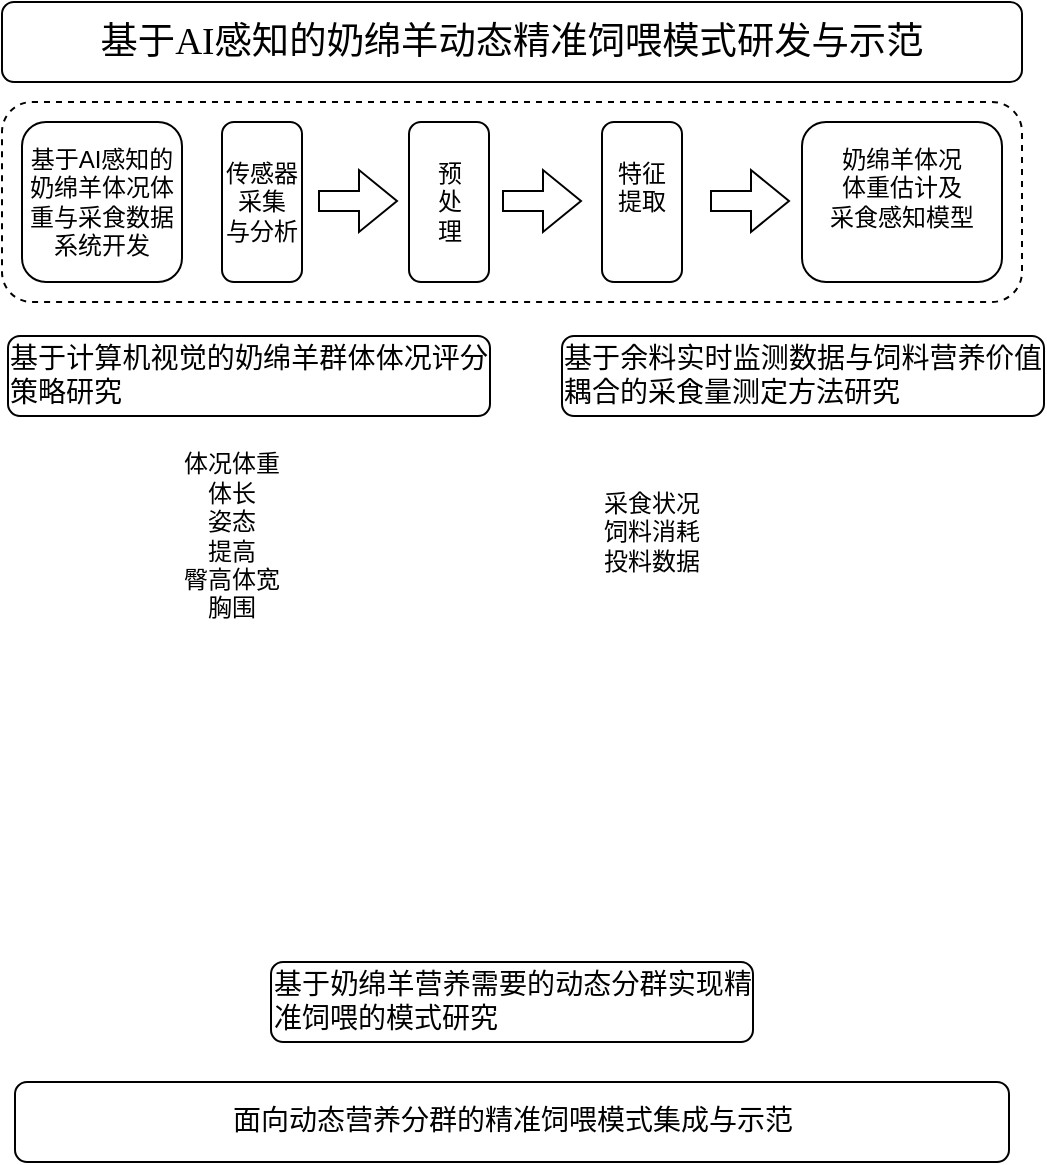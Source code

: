<mxfile version="28.2.0">
  <diagram name="第 1 页" id="F09gpnXzHeWmiZ6hPY9C">
    <mxGraphModel dx="976" dy="629" grid="1" gridSize="10" guides="1" tooltips="1" connect="1" arrows="1" fold="1" page="1" pageScale="1" pageWidth="827" pageHeight="1169" math="0" shadow="0">
      <root>
        <mxCell id="0" />
        <mxCell id="1" parent="0" />
        <mxCell id="joFo4KZcXho3cn5Qakog-1" value="&lt;p style=&quot;margin: 0pt 0pt 0.0pt; text-align: justify; font-family: Calibri; font-size: 10.5pt;&quot; class=&quot;MsoNormal&quot;&gt;&lt;span style=&quot;font-family: 楷体; font-size: 14pt;&quot;&gt;&lt;font face=&quot;楷体&quot;&gt;基于&lt;/font&gt;&lt;font face=&quot;楷体&quot;&gt;AI感知的奶绵羊动态精准饲喂模式研发与示范&lt;/font&gt;&lt;/span&gt;&lt;/p&gt;" style="rounded=1;whiteSpace=wrap;html=1;" vertex="1" parent="1">
          <mxGeometry x="170" y="20" width="510" height="40" as="geometry" />
        </mxCell>
        <mxCell id="joFo4KZcXho3cn5Qakog-2" value="&lt;p style=&quot;margin: 0pt 0pt 0.0pt; text-align: justify; font-family: &amp;quot;Times New Roman&amp;quot;;&quot; class=&quot;MsoNormal&quot;&gt;&lt;span style=&quot;font-family: 宋体;&quot;&gt;&lt;font style=&quot;font-size: 14px;&quot;&gt;基于计算机视觉的奶绵羊群体&lt;/font&gt;&lt;/span&gt;&lt;span style=&quot;font-size: 14px; font-family: 宋体; background-color: transparent; color: light-dark(rgb(0, 0, 0), rgb(255, 255, 255));&quot;&gt;体况评分策略研究&lt;/span&gt;&lt;/p&gt;" style="rounded=1;whiteSpace=wrap;html=1;" vertex="1" parent="1">
          <mxGeometry x="173" y="187" width="241" height="40" as="geometry" />
        </mxCell>
        <mxCell id="joFo4KZcXho3cn5Qakog-3" value="&lt;p style=&quot;margin: 0pt 0pt 0.0pt; text-align: justify; font-family: &amp;quot;Times New Roman&amp;quot;;&quot; class=&quot;MsoNormal&quot;&gt;&lt;span style=&quot;font-family: 宋体;&quot;&gt;&lt;font style=&quot;font-size: 14px;&quot;&gt;基于余料实时监测数据与饲料营养价值耦合的采食量测定方法研究&lt;/font&gt;&lt;/span&gt;&lt;/p&gt;" style="rounded=1;whiteSpace=wrap;html=1;" vertex="1" parent="1">
          <mxGeometry x="450" y="187" width="241" height="40" as="geometry" />
        </mxCell>
        <mxCell id="joFo4KZcXho3cn5Qakog-4" value="&lt;p style=&quot;margin: 0pt 0pt 0.0pt; text-align: justify; font-family: &amp;quot;Times New Roman&amp;quot;;&quot; class=&quot;MsoNormal&quot;&gt;&lt;span style=&quot;font-family: 宋体;&quot;&gt;&lt;font style=&quot;font-size: 14px;&quot;&gt;基于奶绵羊营养需要的动态分群实现精准饲喂的模式研究&lt;/font&gt;&lt;/span&gt;&lt;/p&gt;" style="rounded=1;whiteSpace=wrap;html=1;" vertex="1" parent="1">
          <mxGeometry x="304.5" y="500" width="241" height="40" as="geometry" />
        </mxCell>
        <mxCell id="joFo4KZcXho3cn5Qakog-5" value="&lt;p style=&quot;margin: 0pt 0pt 0.0pt; text-align: justify; font-family: &amp;quot;Times New Roman&amp;quot;;&quot; class=&quot;MsoNormal&quot;&gt;&lt;span style=&quot;font-family: 宋体;&quot;&gt;&lt;font style=&quot;font-size: 14px;&quot;&gt;面向动态营养分群的精准饲喂模式集成与示范&lt;/font&gt;&lt;/span&gt;&lt;/p&gt;" style="rounded=1;whiteSpace=wrap;html=1;" vertex="1" parent="1">
          <mxGeometry x="176.5" y="560" width="497" height="40" as="geometry" />
        </mxCell>
        <mxCell id="joFo4KZcXho3cn5Qakog-6" value="采食状况&lt;div&gt;饲料消耗&lt;/div&gt;&lt;div&gt;投料数据&lt;br&gt;&lt;div&gt;&lt;br&gt;&lt;/div&gt;&lt;/div&gt;" style="rounded=0;whiteSpace=wrap;html=1;strokeColor=none;" vertex="1" parent="1">
          <mxGeometry x="450" y="247" width="90" height="90" as="geometry" />
        </mxCell>
        <mxCell id="joFo4KZcXho3cn5Qakog-8" value="&lt;div&gt;&lt;div&gt;体况体重&lt;/div&gt;&lt;/div&gt;&lt;div&gt;体长&lt;/div&gt;&lt;div&gt;姿态&lt;/div&gt;&lt;div&gt;提高&lt;/div&gt;&lt;div&gt;臀高体宽&lt;/div&gt;&lt;div&gt;胸围&lt;/div&gt;" style="rounded=0;whiteSpace=wrap;html=1;strokeColor=none;" vertex="1" parent="1">
          <mxGeometry x="240" y="237" width="90" height="100" as="geometry" />
        </mxCell>
        <mxCell id="joFo4KZcXho3cn5Qakog-9" value="" style="rounded=1;whiteSpace=wrap;html=1;dashed=1;" vertex="1" parent="1">
          <mxGeometry x="170" y="70" width="510" height="100" as="geometry" />
        </mxCell>
        <mxCell id="joFo4KZcXho3cn5Qakog-10" value="基于AI感知的奶绵羊体况体重与采食数据系统开发" style="rounded=1;whiteSpace=wrap;html=1;" vertex="1" parent="1">
          <mxGeometry x="180" y="80" width="80" height="80" as="geometry" />
        </mxCell>
        <mxCell id="joFo4KZcXho3cn5Qakog-11" value="传感器&lt;br&gt;&lt;div&gt;采集&lt;/div&gt;&lt;div&gt;与分析&lt;/div&gt;" style="rounded=1;whiteSpace=wrap;html=1;" vertex="1" parent="1">
          <mxGeometry x="280" y="80" width="40" height="80" as="geometry" />
        </mxCell>
        <mxCell id="joFo4KZcXho3cn5Qakog-12" value="预&lt;div&gt;处&lt;/div&gt;&lt;div&gt;理&lt;/div&gt;" style="rounded=1;whiteSpace=wrap;html=1;" vertex="1" parent="1">
          <mxGeometry x="373.5" y="80" width="40" height="80" as="geometry" />
        </mxCell>
        <mxCell id="joFo4KZcXho3cn5Qakog-13" value="特征&lt;div&gt;提取&lt;br&gt;&lt;div&gt;&lt;br&gt;&lt;/div&gt;&lt;/div&gt;" style="rounded=1;whiteSpace=wrap;html=1;flipH=0;flipV=0;horizontal=1;fontStyle=0;verticalAlign=middle;" vertex="1" parent="1">
          <mxGeometry x="470" y="80" width="40" height="80" as="geometry" />
        </mxCell>
        <mxCell id="joFo4KZcXho3cn5Qakog-14" value="&lt;span style=&quot;background-color: transparent; color: light-dark(rgb(0, 0, 0), rgb(255, 255, 255));&quot;&gt;奶绵羊&lt;/span&gt;&lt;span style=&quot;background-color: transparent; color: light-dark(rgb(0, 0, 0), rgb(255, 255, 255));&quot;&gt;体况&lt;/span&gt;&lt;div&gt;&lt;span style=&quot;background-color: transparent; color: light-dark(rgb(0, 0, 0), rgb(255, 255, 255));&quot;&gt;体重估计及&lt;/span&gt;&lt;/div&gt;&lt;div&gt;&lt;span style=&quot;background-color: transparent; color: light-dark(rgb(0, 0, 0), rgb(255, 255, 255));&quot;&gt;采食感知模型&lt;/span&gt;&lt;/div&gt;&lt;div&gt;&lt;div&gt;&lt;br&gt;&lt;/div&gt;&lt;/div&gt;" style="rounded=1;whiteSpace=wrap;html=1;flipH=0;flipV=0;horizontal=1;fontStyle=0;verticalAlign=middle;" vertex="1" parent="1">
          <mxGeometry x="570" y="80" width="100" height="80" as="geometry" />
        </mxCell>
        <mxCell id="joFo4KZcXho3cn5Qakog-23" value="" style="shape=flexArrow;endArrow=classic;html=1;rounded=0;" edge="1" parent="1">
          <mxGeometry width="50" height="50" relative="1" as="geometry">
            <mxPoint x="524" y="119.5" as="sourcePoint" />
            <mxPoint x="564" y="119.5" as="targetPoint" />
          </mxGeometry>
        </mxCell>
        <mxCell id="joFo4KZcXho3cn5Qakog-24" value="" style="shape=flexArrow;endArrow=classic;html=1;rounded=0;" edge="1" parent="1">
          <mxGeometry width="50" height="50" relative="1" as="geometry">
            <mxPoint x="420" y="119.5" as="sourcePoint" />
            <mxPoint x="460" y="119.5" as="targetPoint" />
          </mxGeometry>
        </mxCell>
        <mxCell id="joFo4KZcXho3cn5Qakog-25" value="" style="shape=flexArrow;endArrow=classic;html=1;rounded=0;" edge="1" parent="1">
          <mxGeometry width="50" height="50" relative="1" as="geometry">
            <mxPoint x="328" y="119.5" as="sourcePoint" />
            <mxPoint x="368" y="119.5" as="targetPoint" />
          </mxGeometry>
        </mxCell>
      </root>
    </mxGraphModel>
  </diagram>
</mxfile>

